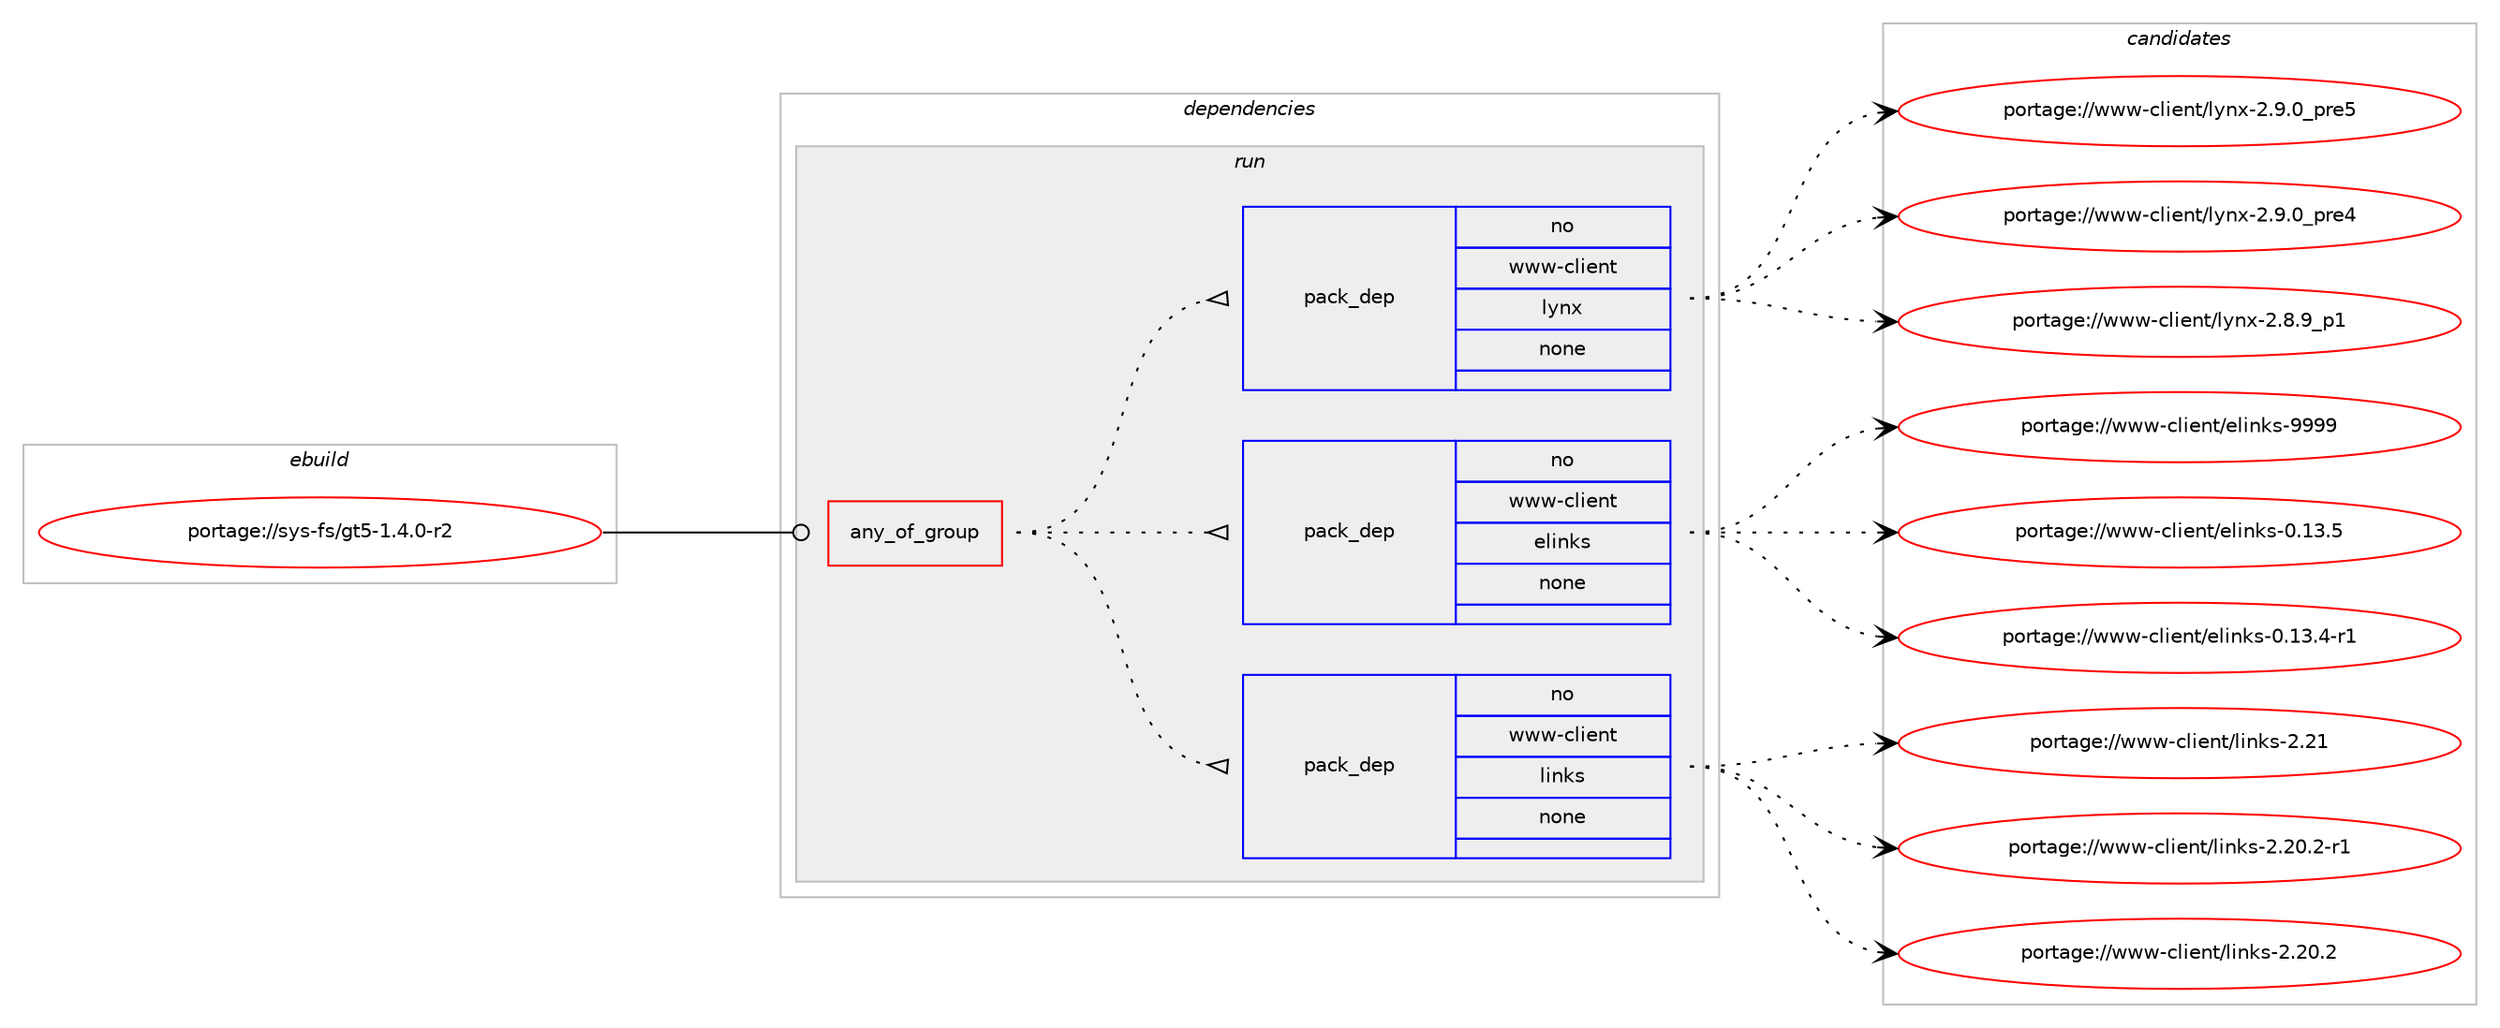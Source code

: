 digraph prolog {

# *************
# Graph options
# *************

newrank=true;
concentrate=true;
compound=true;
graph [rankdir=LR,fontname=Helvetica,fontsize=10,ranksep=1.5];#, ranksep=2.5, nodesep=0.2];
edge  [arrowhead=vee];
node  [fontname=Helvetica,fontsize=10];

# **********
# The ebuild
# **********

subgraph cluster_leftcol {
color=gray;
rank=same;
label=<<i>ebuild</i>>;
id [label="portage://sys-fs/gt5-1.4.0-r2", color=red, width=4, href="../sys-fs/gt5-1.4.0-r2.svg"];
}

# ****************
# The dependencies
# ****************

subgraph cluster_midcol {
color=gray;
label=<<i>dependencies</i>>;
subgraph cluster_compile {
fillcolor="#eeeeee";
style=filled;
label=<<i>compile</i>>;
}
subgraph cluster_compileandrun {
fillcolor="#eeeeee";
style=filled;
label=<<i>compile and run</i>>;
}
subgraph cluster_run {
fillcolor="#eeeeee";
style=filled;
label=<<i>run</i>>;
subgraph any32 {
dependency1597 [label=<<TABLE BORDER="0" CELLBORDER="1" CELLSPACING="0" CELLPADDING="4"><TR><TD CELLPADDING="10">any_of_group</TD></TR></TABLE>>, shape=none, color=red];subgraph pack1427 {
dependency1598 [label=<<TABLE BORDER="0" CELLBORDER="1" CELLSPACING="0" CELLPADDING="4" WIDTH="220"><TR><TD ROWSPAN="6" CELLPADDING="30">pack_dep</TD></TR><TR><TD WIDTH="110">no</TD></TR><TR><TD>www-client</TD></TR><TR><TD>links</TD></TR><TR><TD>none</TD></TR><TR><TD></TD></TR></TABLE>>, shape=none, color=blue];
}
dependency1597:e -> dependency1598:w [weight=20,style="dotted",arrowhead="oinv"];
subgraph pack1428 {
dependency1599 [label=<<TABLE BORDER="0" CELLBORDER="1" CELLSPACING="0" CELLPADDING="4" WIDTH="220"><TR><TD ROWSPAN="6" CELLPADDING="30">pack_dep</TD></TR><TR><TD WIDTH="110">no</TD></TR><TR><TD>www-client</TD></TR><TR><TD>elinks</TD></TR><TR><TD>none</TD></TR><TR><TD></TD></TR></TABLE>>, shape=none, color=blue];
}
dependency1597:e -> dependency1599:w [weight=20,style="dotted",arrowhead="oinv"];
subgraph pack1429 {
dependency1600 [label=<<TABLE BORDER="0" CELLBORDER="1" CELLSPACING="0" CELLPADDING="4" WIDTH="220"><TR><TD ROWSPAN="6" CELLPADDING="30">pack_dep</TD></TR><TR><TD WIDTH="110">no</TD></TR><TR><TD>www-client</TD></TR><TR><TD>lynx</TD></TR><TR><TD>none</TD></TR><TR><TD></TD></TR></TABLE>>, shape=none, color=blue];
}
dependency1597:e -> dependency1600:w [weight=20,style="dotted",arrowhead="oinv"];
}
id:e -> dependency1597:w [weight=20,style="solid",arrowhead="odot"];
}
}

# **************
# The candidates
# **************

subgraph cluster_choices {
rank=same;
color=gray;
label=<<i>candidates</i>>;

subgraph choice1427 {
color=black;
nodesep=1;
choice1191191194599108105101110116471081051101071154550465049 [label="portage://www-client/links-2.21", color=red, width=4,href="../www-client/links-2.21.svg"];
choice119119119459910810510111011647108105110107115455046504846504511449 [label="portage://www-client/links-2.20.2-r1", color=red, width=4,href="../www-client/links-2.20.2-r1.svg"];
choice11911911945991081051011101164710810511010711545504650484650 [label="portage://www-client/links-2.20.2", color=red, width=4,href="../www-client/links-2.20.2.svg"];
dependency1598:e -> choice1191191194599108105101110116471081051101071154550465049:w [style=dotted,weight="100"];
dependency1598:e -> choice119119119459910810510111011647108105110107115455046504846504511449:w [style=dotted,weight="100"];
dependency1598:e -> choice11911911945991081051011101164710810511010711545504650484650:w [style=dotted,weight="100"];
}
subgraph choice1428 {
color=black;
nodesep=1;
choice1191191194599108105101110116471011081051101071154557575757 [label="portage://www-client/elinks-9999", color=red, width=4,href="../www-client/elinks-9999.svg"];
choice11911911945991081051011101164710110810511010711545484649514653 [label="portage://www-client/elinks-0.13.5", color=red, width=4,href="../www-client/elinks-0.13.5.svg"];
choice119119119459910810510111011647101108105110107115454846495146524511449 [label="portage://www-client/elinks-0.13.4-r1", color=red, width=4,href="../www-client/elinks-0.13.4-r1.svg"];
dependency1599:e -> choice1191191194599108105101110116471011081051101071154557575757:w [style=dotted,weight="100"];
dependency1599:e -> choice11911911945991081051011101164710110810511010711545484649514653:w [style=dotted,weight="100"];
dependency1599:e -> choice119119119459910810510111011647101108105110107115454846495146524511449:w [style=dotted,weight="100"];
}
subgraph choice1429 {
color=black;
nodesep=1;
choice1191191194599108105101110116471081211101204550465746489511211410153 [label="portage://www-client/lynx-2.9.0_pre5", color=red, width=4,href="../www-client/lynx-2.9.0_pre5.svg"];
choice1191191194599108105101110116471081211101204550465746489511211410152 [label="portage://www-client/lynx-2.9.0_pre4", color=red, width=4,href="../www-client/lynx-2.9.0_pre4.svg"];
choice1191191194599108105101110116471081211101204550465646579511249 [label="portage://www-client/lynx-2.8.9_p1", color=red, width=4,href="../www-client/lynx-2.8.9_p1.svg"];
dependency1600:e -> choice1191191194599108105101110116471081211101204550465746489511211410153:w [style=dotted,weight="100"];
dependency1600:e -> choice1191191194599108105101110116471081211101204550465746489511211410152:w [style=dotted,weight="100"];
dependency1600:e -> choice1191191194599108105101110116471081211101204550465646579511249:w [style=dotted,weight="100"];
}
}

}
